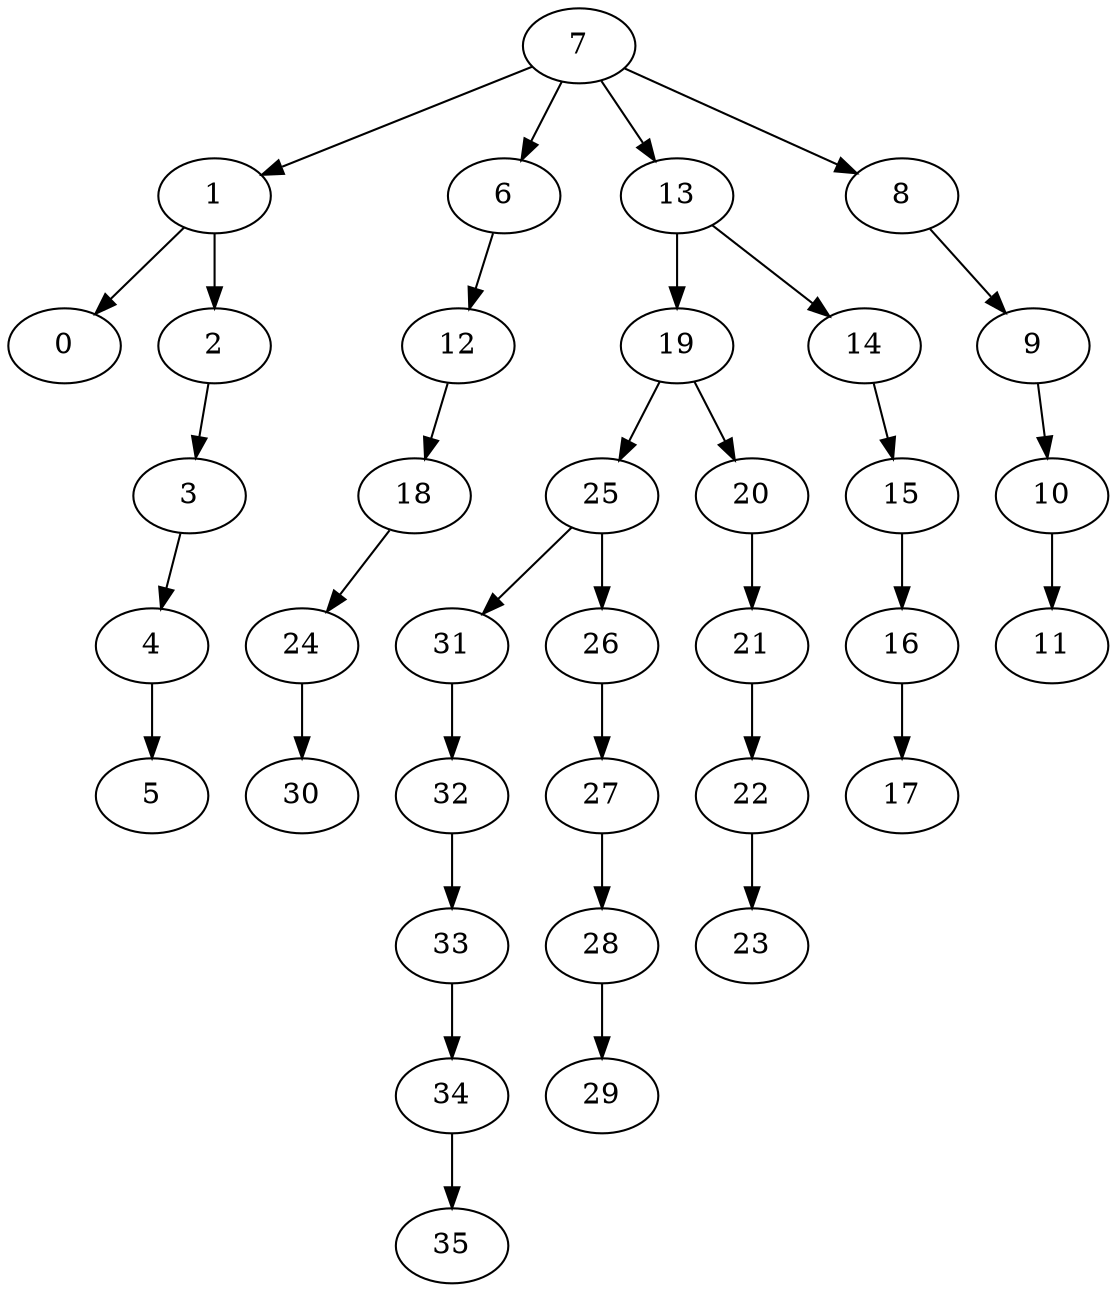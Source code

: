 digraph my_graph {
7 [label=7]
1 [label=1]
6 [label=6]
13 [label=13]
8 [label=8]
0 [label=0]
2 [label=2]
12 [label=12]
19 [label=19]
14 [label=14]
9 [label=9]
3 [label=3]
18 [label=18]
25 [label=25]
20 [label=20]
15 [label=15]
10 [label=10]
4 [label=4]
24 [label=24]
31 [label=31]
26 [label=26]
21 [label=21]
16 [label=16]
11 [label=11]
5 [label=5]
30 [label=30]
32 [label=32]
27 [label=27]
22 [label=22]
17 [label=17]
33 [label=33]
28 [label=28]
23 [label=23]
34 [label=34]
29 [label=29]
35 [label=35]
7->1
7->6
7->13
7->8
1->0
1->2
6->12
13->19
13->14
8->9
2->3
12->18
19->25
19->20
14->15
9->10
3->4
18->24
25->31
25->26
20->21
15->16
10->11
4->5
24->30
31->32
26->27
21->22
16->17
32->33
27->28
22->23
33->34
28->29
34->35
}